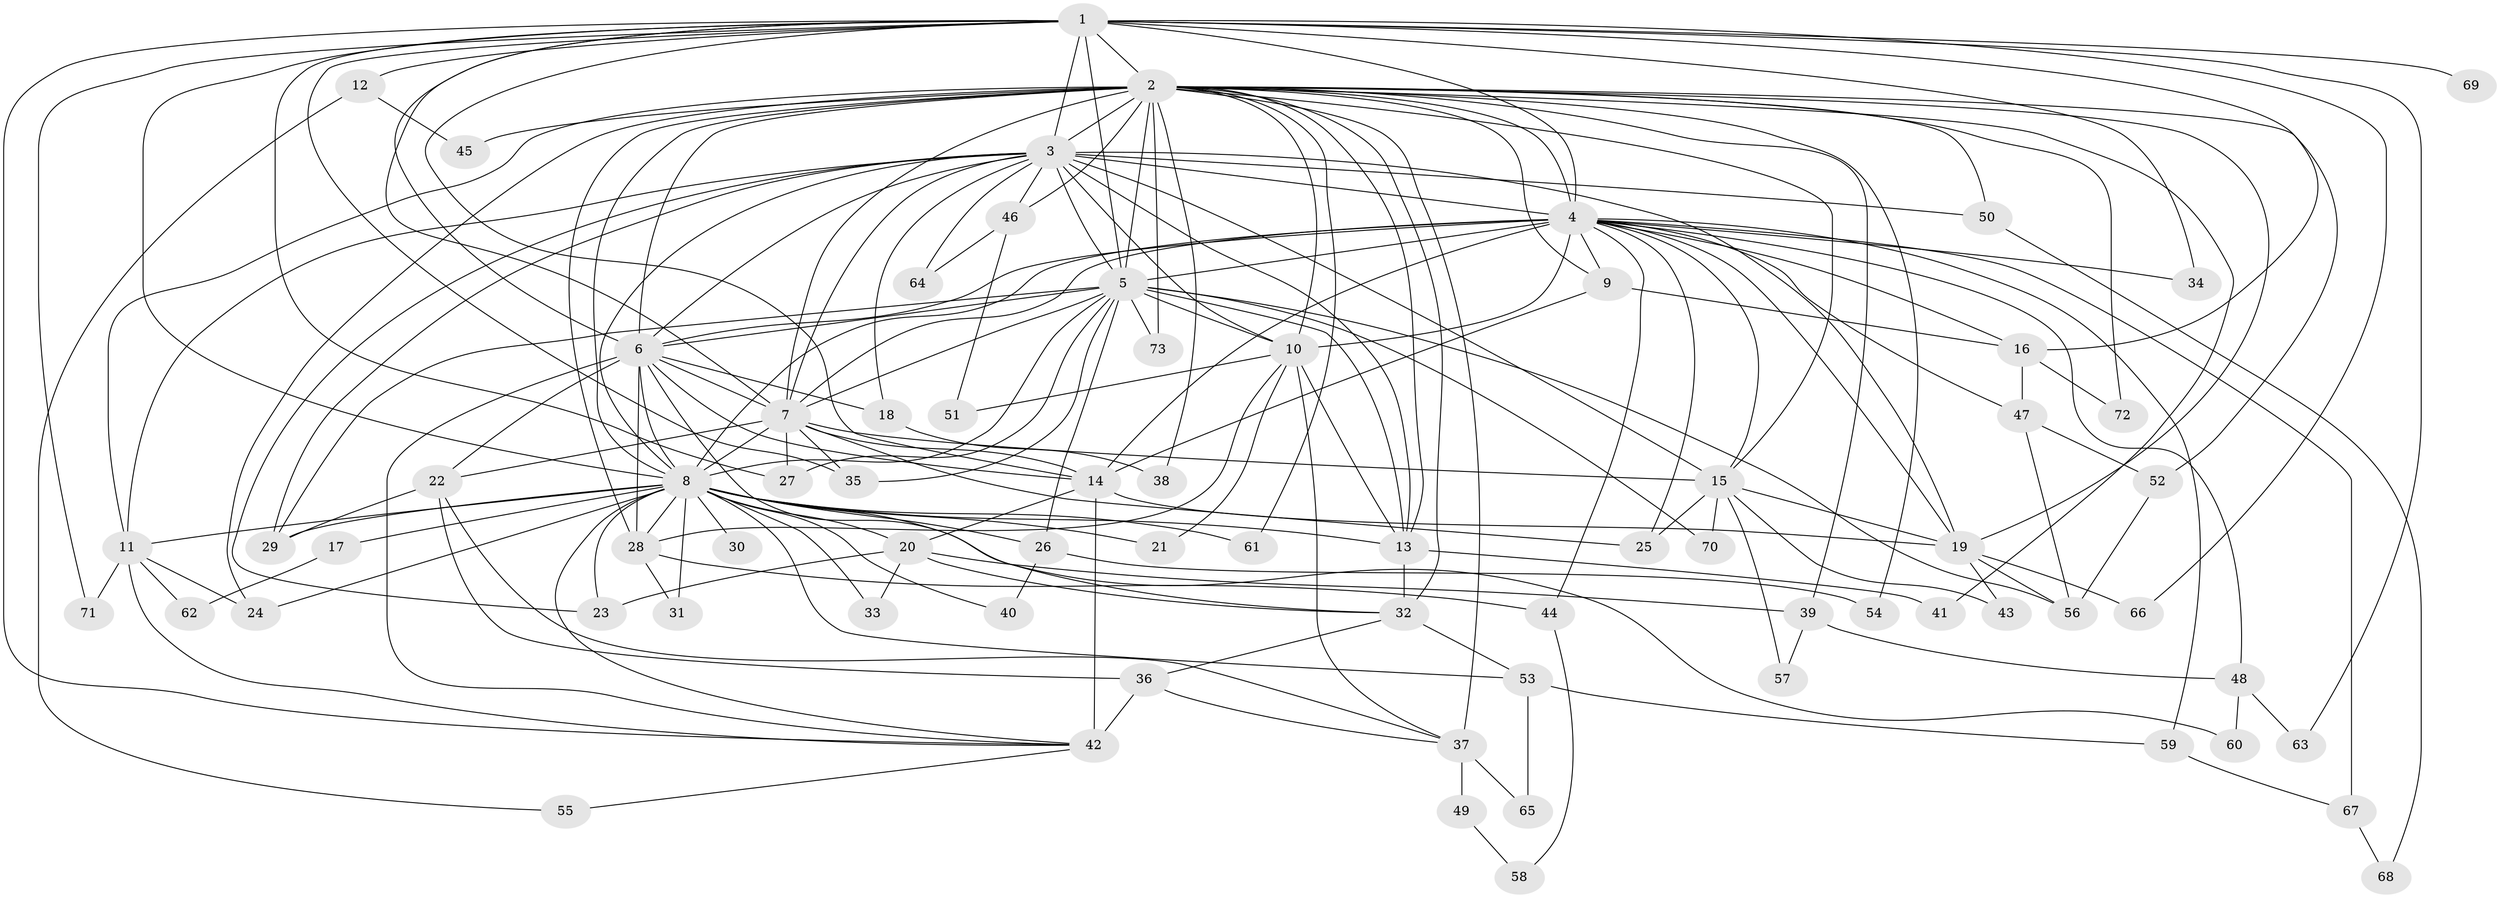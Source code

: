// original degree distribution, {25: 0.006896551724137931, 18: 0.013793103448275862, 23: 0.006896551724137931, 19: 0.013793103448275862, 36: 0.006896551724137931, 15: 0.006896551724137931, 22: 0.006896551724137931, 33: 0.006896551724137931, 6: 0.034482758620689655, 3: 0.18620689655172415, 9: 0.006896551724137931, 7: 0.013793103448275862, 4: 0.14482758620689656, 5: 0.041379310344827586, 2: 0.496551724137931, 10: 0.006896551724137931}
// Generated by graph-tools (version 1.1) at 2025/34/03/09/25 02:34:37]
// undirected, 73 vertices, 187 edges
graph export_dot {
graph [start="1"]
  node [color=gray90,style=filled];
  1;
  2;
  3;
  4;
  5;
  6;
  7;
  8;
  9;
  10;
  11;
  12;
  13;
  14;
  15;
  16;
  17;
  18;
  19;
  20;
  21;
  22;
  23;
  24;
  25;
  26;
  27;
  28;
  29;
  30;
  31;
  32;
  33;
  34;
  35;
  36;
  37;
  38;
  39;
  40;
  41;
  42;
  43;
  44;
  45;
  46;
  47;
  48;
  49;
  50;
  51;
  52;
  53;
  54;
  55;
  56;
  57;
  58;
  59;
  60;
  61;
  62;
  63;
  64;
  65;
  66;
  67;
  68;
  69;
  70;
  71;
  72;
  73;
  1 -- 2 [weight=1.0];
  1 -- 3 [weight=1.0];
  1 -- 4 [weight=2.0];
  1 -- 5 [weight=3.0];
  1 -- 6 [weight=1.0];
  1 -- 7 [weight=1.0];
  1 -- 8 [weight=1.0];
  1 -- 12 [weight=1.0];
  1 -- 14 [weight=1.0];
  1 -- 16 [weight=1.0];
  1 -- 27 [weight=1.0];
  1 -- 34 [weight=1.0];
  1 -- 35 [weight=2.0];
  1 -- 42 [weight=1.0];
  1 -- 63 [weight=1.0];
  1 -- 66 [weight=1.0];
  1 -- 69 [weight=1.0];
  1 -- 71 [weight=1.0];
  2 -- 3 [weight=2.0];
  2 -- 4 [weight=3.0];
  2 -- 5 [weight=3.0];
  2 -- 6 [weight=14.0];
  2 -- 7 [weight=3.0];
  2 -- 8 [weight=2.0];
  2 -- 9 [weight=3.0];
  2 -- 10 [weight=1.0];
  2 -- 11 [weight=1.0];
  2 -- 13 [weight=2.0];
  2 -- 15 [weight=1.0];
  2 -- 19 [weight=1.0];
  2 -- 24 [weight=1.0];
  2 -- 28 [weight=1.0];
  2 -- 32 [weight=1.0];
  2 -- 37 [weight=2.0];
  2 -- 38 [weight=1.0];
  2 -- 39 [weight=1.0];
  2 -- 41 [weight=1.0];
  2 -- 45 [weight=1.0];
  2 -- 46 [weight=1.0];
  2 -- 50 [weight=1.0];
  2 -- 52 [weight=1.0];
  2 -- 54 [weight=1.0];
  2 -- 61 [weight=1.0];
  2 -- 72 [weight=1.0];
  2 -- 73 [weight=1.0];
  3 -- 4 [weight=2.0];
  3 -- 5 [weight=2.0];
  3 -- 6 [weight=2.0];
  3 -- 7 [weight=1.0];
  3 -- 8 [weight=1.0];
  3 -- 10 [weight=1.0];
  3 -- 11 [weight=1.0];
  3 -- 13 [weight=1.0];
  3 -- 15 [weight=1.0];
  3 -- 18 [weight=2.0];
  3 -- 19 [weight=1.0];
  3 -- 23 [weight=1.0];
  3 -- 29 [weight=1.0];
  3 -- 46 [weight=1.0];
  3 -- 50 [weight=1.0];
  3 -- 64 [weight=1.0];
  4 -- 5 [weight=4.0];
  4 -- 6 [weight=4.0];
  4 -- 7 [weight=2.0];
  4 -- 8 [weight=2.0];
  4 -- 9 [weight=2.0];
  4 -- 10 [weight=1.0];
  4 -- 14 [weight=1.0];
  4 -- 15 [weight=1.0];
  4 -- 16 [weight=1.0];
  4 -- 19 [weight=2.0];
  4 -- 25 [weight=2.0];
  4 -- 34 [weight=1.0];
  4 -- 44 [weight=1.0];
  4 -- 47 [weight=1.0];
  4 -- 48 [weight=1.0];
  4 -- 59 [weight=1.0];
  4 -- 67 [weight=1.0];
  5 -- 6 [weight=3.0];
  5 -- 7 [weight=2.0];
  5 -- 8 [weight=2.0];
  5 -- 10 [weight=1.0];
  5 -- 13 [weight=1.0];
  5 -- 26 [weight=2.0];
  5 -- 27 [weight=2.0];
  5 -- 29 [weight=1.0];
  5 -- 35 [weight=1.0];
  5 -- 56 [weight=1.0];
  5 -- 70 [weight=1.0];
  5 -- 73 [weight=1.0];
  6 -- 7 [weight=2.0];
  6 -- 8 [weight=2.0];
  6 -- 14 [weight=1.0];
  6 -- 18 [weight=1.0];
  6 -- 22 [weight=1.0];
  6 -- 28 [weight=1.0];
  6 -- 32 [weight=1.0];
  6 -- 42 [weight=2.0];
  7 -- 8 [weight=2.0];
  7 -- 14 [weight=1.0];
  7 -- 15 [weight=1.0];
  7 -- 22 [weight=1.0];
  7 -- 25 [weight=1.0];
  7 -- 27 [weight=4.0];
  7 -- 35 [weight=1.0];
  8 -- 11 [weight=1.0];
  8 -- 13 [weight=1.0];
  8 -- 17 [weight=1.0];
  8 -- 20 [weight=1.0];
  8 -- 21 [weight=1.0];
  8 -- 23 [weight=1.0];
  8 -- 24 [weight=1.0];
  8 -- 26 [weight=3.0];
  8 -- 28 [weight=1.0];
  8 -- 29 [weight=1.0];
  8 -- 30 [weight=1.0];
  8 -- 31 [weight=1.0];
  8 -- 33 [weight=1.0];
  8 -- 40 [weight=1.0];
  8 -- 42 [weight=1.0];
  8 -- 53 [weight=1.0];
  8 -- 60 [weight=1.0];
  8 -- 61 [weight=1.0];
  9 -- 14 [weight=1.0];
  9 -- 16 [weight=1.0];
  10 -- 13 [weight=1.0];
  10 -- 21 [weight=1.0];
  10 -- 28 [weight=1.0];
  10 -- 37 [weight=1.0];
  10 -- 51 [weight=1.0];
  11 -- 24 [weight=1.0];
  11 -- 42 [weight=1.0];
  11 -- 62 [weight=1.0];
  11 -- 71 [weight=1.0];
  12 -- 45 [weight=1.0];
  12 -- 55 [weight=1.0];
  13 -- 32 [weight=2.0];
  13 -- 41 [weight=1.0];
  14 -- 19 [weight=2.0];
  14 -- 20 [weight=1.0];
  14 -- 42 [weight=6.0];
  15 -- 19 [weight=1.0];
  15 -- 25 [weight=1.0];
  15 -- 43 [weight=1.0];
  15 -- 57 [weight=1.0];
  15 -- 70 [weight=1.0];
  16 -- 47 [weight=1.0];
  16 -- 72 [weight=1.0];
  17 -- 62 [weight=1.0];
  18 -- 38 [weight=1.0];
  19 -- 43 [weight=1.0];
  19 -- 56 [weight=1.0];
  19 -- 66 [weight=1.0];
  20 -- 23 [weight=1.0];
  20 -- 32 [weight=1.0];
  20 -- 33 [weight=1.0];
  20 -- 39 [weight=1.0];
  22 -- 29 [weight=1.0];
  22 -- 36 [weight=1.0];
  22 -- 37 [weight=1.0];
  26 -- 40 [weight=1.0];
  26 -- 54 [weight=1.0];
  28 -- 31 [weight=1.0];
  28 -- 44 [weight=2.0];
  32 -- 36 [weight=1.0];
  32 -- 53 [weight=1.0];
  36 -- 37 [weight=1.0];
  36 -- 42 [weight=1.0];
  37 -- 49 [weight=2.0];
  37 -- 65 [weight=1.0];
  39 -- 48 [weight=1.0];
  39 -- 57 [weight=1.0];
  42 -- 55 [weight=1.0];
  44 -- 58 [weight=1.0];
  46 -- 51 [weight=1.0];
  46 -- 64 [weight=1.0];
  47 -- 52 [weight=1.0];
  47 -- 56 [weight=1.0];
  48 -- 60 [weight=1.0];
  48 -- 63 [weight=1.0];
  49 -- 58 [weight=1.0];
  50 -- 68 [weight=1.0];
  52 -- 56 [weight=1.0];
  53 -- 59 [weight=1.0];
  53 -- 65 [weight=1.0];
  59 -- 67 [weight=1.0];
  67 -- 68 [weight=1.0];
}
